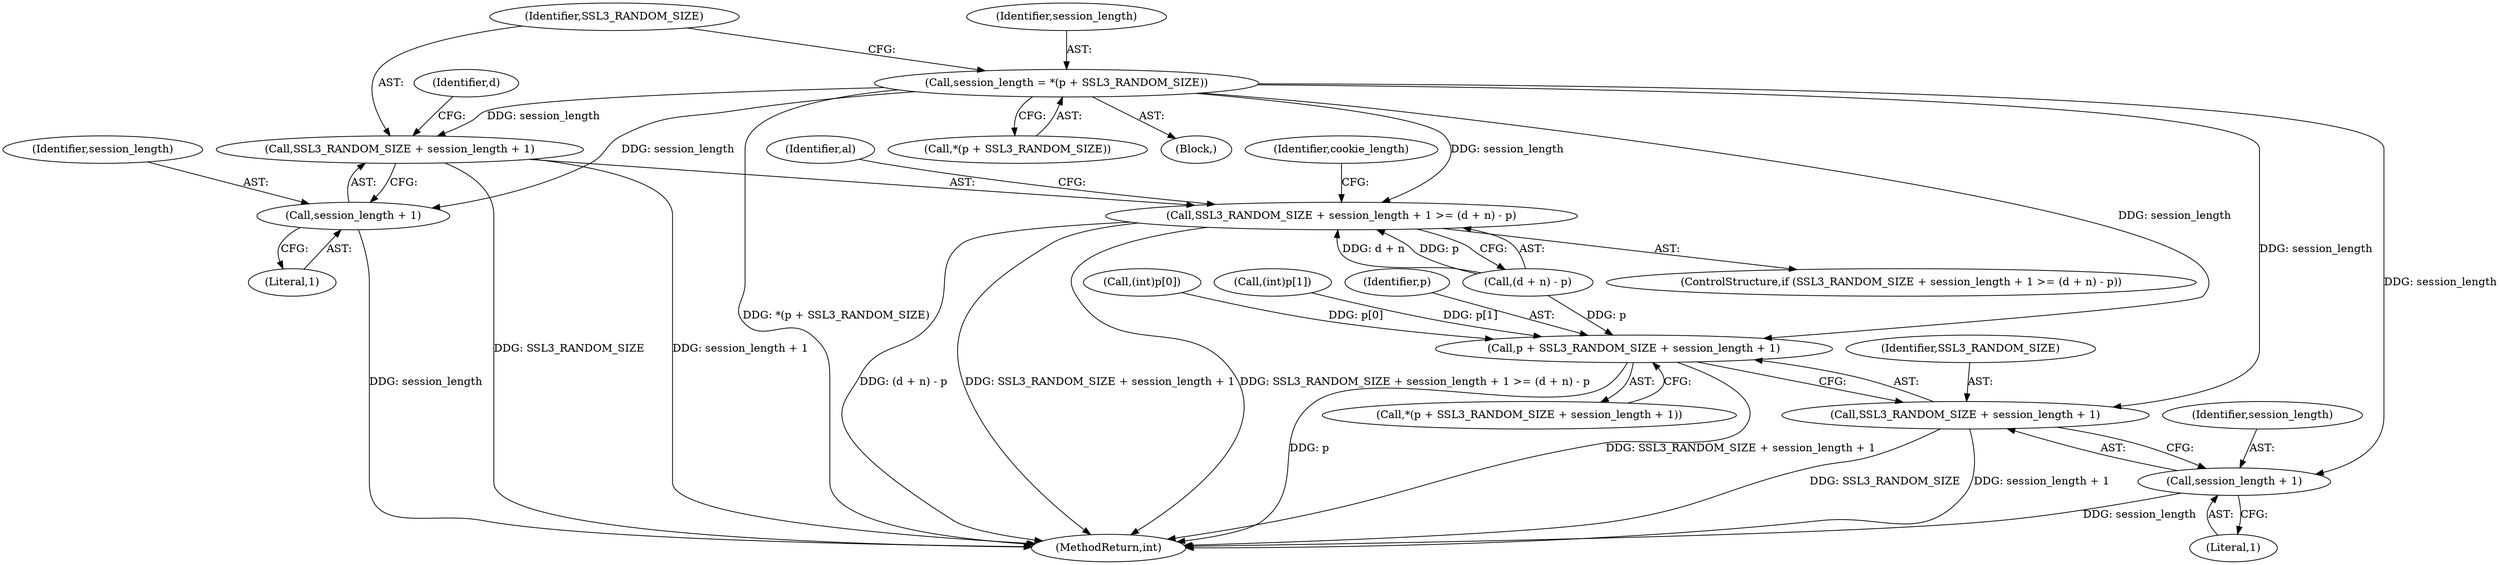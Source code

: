 digraph "0_openssl_a004e72b95835136d3f1ea90517f706c24c03da7@integer" {
"1000343" [label="(Call,session_length = *(p + SSL3_RANDOM_SIZE))"];
"1000350" [label="(Call,SSL3_RANDOM_SIZE + session_length + 1 >= (d + n) - p)"];
"1000351" [label="(Call,SSL3_RANDOM_SIZE + session_length + 1)"];
"1000353" [label="(Call,session_length + 1)"];
"1000372" [label="(Call,p + SSL3_RANDOM_SIZE + session_length + 1)"];
"1000374" [label="(Call,SSL3_RANDOM_SIZE + session_length + 1)"];
"1000376" [label="(Call,session_length + 1)"];
"1000350" [label="(Call,SSL3_RANDOM_SIZE + session_length + 1 >= (d + n) - p)"];
"1000371" [label="(Call,*(p + SSL3_RANDOM_SIZE + session_length + 1))"];
"1000353" [label="(Call,session_length + 1)"];
"1000375" [label="(Identifier,SSL3_RANDOM_SIZE)"];
"1001694" [label="(MethodReturn,int)"];
"1000345" [label="(Call,*(p + SSL3_RANDOM_SIZE))"];
"1000267" [label="(Call,(int)p[1])"];
"1000377" [label="(Identifier,session_length)"];
"1000374" [label="(Call,SSL3_RANDOM_SIZE + session_length + 1)"];
"1000378" [label="(Literal,1)"];
"1000352" [label="(Identifier,SSL3_RANDOM_SIZE)"];
"1000340" [label="(Block,)"];
"1000355" [label="(Literal,1)"];
"1000363" [label="(Identifier,al)"];
"1000372" [label="(Call,p + SSL3_RANDOM_SIZE + session_length + 1)"];
"1000370" [label="(Identifier,cookie_length)"];
"1000373" [label="(Identifier,p)"];
"1000349" [label="(ControlStructure,if (SSL3_RANDOM_SIZE + session_length + 1 >= (d + n) - p))"];
"1000344" [label="(Identifier,session_length)"];
"1000376" [label="(Call,session_length + 1)"];
"1000343" [label="(Call,session_length = *(p + SSL3_RANDOM_SIZE))"];
"1000351" [label="(Call,SSL3_RANDOM_SIZE + session_length + 1)"];
"1000354" [label="(Identifier,session_length)"];
"1000358" [label="(Identifier,d)"];
"1000356" [label="(Call,(d + n) - p)"];
"1000261" [label="(Call,(int)p[0])"];
"1000343" -> "1000340"  [label="AST: "];
"1000343" -> "1000345"  [label="CFG: "];
"1000344" -> "1000343"  [label="AST: "];
"1000345" -> "1000343"  [label="AST: "];
"1000352" -> "1000343"  [label="CFG: "];
"1000343" -> "1001694"  [label="DDG: *(p + SSL3_RANDOM_SIZE)"];
"1000343" -> "1000350"  [label="DDG: session_length"];
"1000343" -> "1000351"  [label="DDG: session_length"];
"1000343" -> "1000353"  [label="DDG: session_length"];
"1000343" -> "1000372"  [label="DDG: session_length"];
"1000343" -> "1000374"  [label="DDG: session_length"];
"1000343" -> "1000376"  [label="DDG: session_length"];
"1000350" -> "1000349"  [label="AST: "];
"1000350" -> "1000356"  [label="CFG: "];
"1000351" -> "1000350"  [label="AST: "];
"1000356" -> "1000350"  [label="AST: "];
"1000363" -> "1000350"  [label="CFG: "];
"1000370" -> "1000350"  [label="CFG: "];
"1000350" -> "1001694"  [label="DDG: (d + n) - p"];
"1000350" -> "1001694"  [label="DDG: SSL3_RANDOM_SIZE + session_length + 1"];
"1000350" -> "1001694"  [label="DDG: SSL3_RANDOM_SIZE + session_length + 1 >= (d + n) - p"];
"1000356" -> "1000350"  [label="DDG: d + n"];
"1000356" -> "1000350"  [label="DDG: p"];
"1000351" -> "1000353"  [label="CFG: "];
"1000352" -> "1000351"  [label="AST: "];
"1000353" -> "1000351"  [label="AST: "];
"1000358" -> "1000351"  [label="CFG: "];
"1000351" -> "1001694"  [label="DDG: session_length + 1"];
"1000351" -> "1001694"  [label="DDG: SSL3_RANDOM_SIZE"];
"1000353" -> "1000355"  [label="CFG: "];
"1000354" -> "1000353"  [label="AST: "];
"1000355" -> "1000353"  [label="AST: "];
"1000353" -> "1001694"  [label="DDG: session_length"];
"1000372" -> "1000371"  [label="AST: "];
"1000372" -> "1000374"  [label="CFG: "];
"1000373" -> "1000372"  [label="AST: "];
"1000374" -> "1000372"  [label="AST: "];
"1000371" -> "1000372"  [label="CFG: "];
"1000372" -> "1001694"  [label="DDG: p"];
"1000372" -> "1001694"  [label="DDG: SSL3_RANDOM_SIZE + session_length + 1"];
"1000267" -> "1000372"  [label="DDG: p[1]"];
"1000261" -> "1000372"  [label="DDG: p[0]"];
"1000356" -> "1000372"  [label="DDG: p"];
"1000374" -> "1000376"  [label="CFG: "];
"1000375" -> "1000374"  [label="AST: "];
"1000376" -> "1000374"  [label="AST: "];
"1000374" -> "1001694"  [label="DDG: session_length + 1"];
"1000374" -> "1001694"  [label="DDG: SSL3_RANDOM_SIZE"];
"1000376" -> "1000378"  [label="CFG: "];
"1000377" -> "1000376"  [label="AST: "];
"1000378" -> "1000376"  [label="AST: "];
"1000376" -> "1001694"  [label="DDG: session_length"];
}
